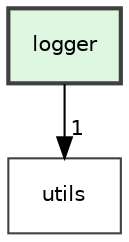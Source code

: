 digraph "logger"
{
 // INTERACTIVE_SVG=YES
 // LATEX_PDF_SIZE
  edge [fontname="Helvetica",fontsize="10",labelfontname="Helvetica",labelfontsize="10"];
  node [fontname="Helvetica",fontsize="10",shape=record];
  compound=true
  dir_e546037d539dab48998ac54ab76cb525 [shape=box, label="logger", style="filled,bold,", fillcolor="#def7e1", color="grey25", URL="dir_e546037d539dab48998ac54ab76cb525.html"];
  dir_cbdb8362360e11eafe2fa3bc74cf0ffd [shape=box, label="utils", style="", fillcolor="#def7e1", color="grey25", URL="dir_cbdb8362360e11eafe2fa3bc74cf0ffd.html"];
  dir_e546037d539dab48998ac54ab76cb525->dir_cbdb8362360e11eafe2fa3bc74cf0ffd [headlabel="1", labeldistance=1.5 headhref="dir_000005_000015.html"];
}
